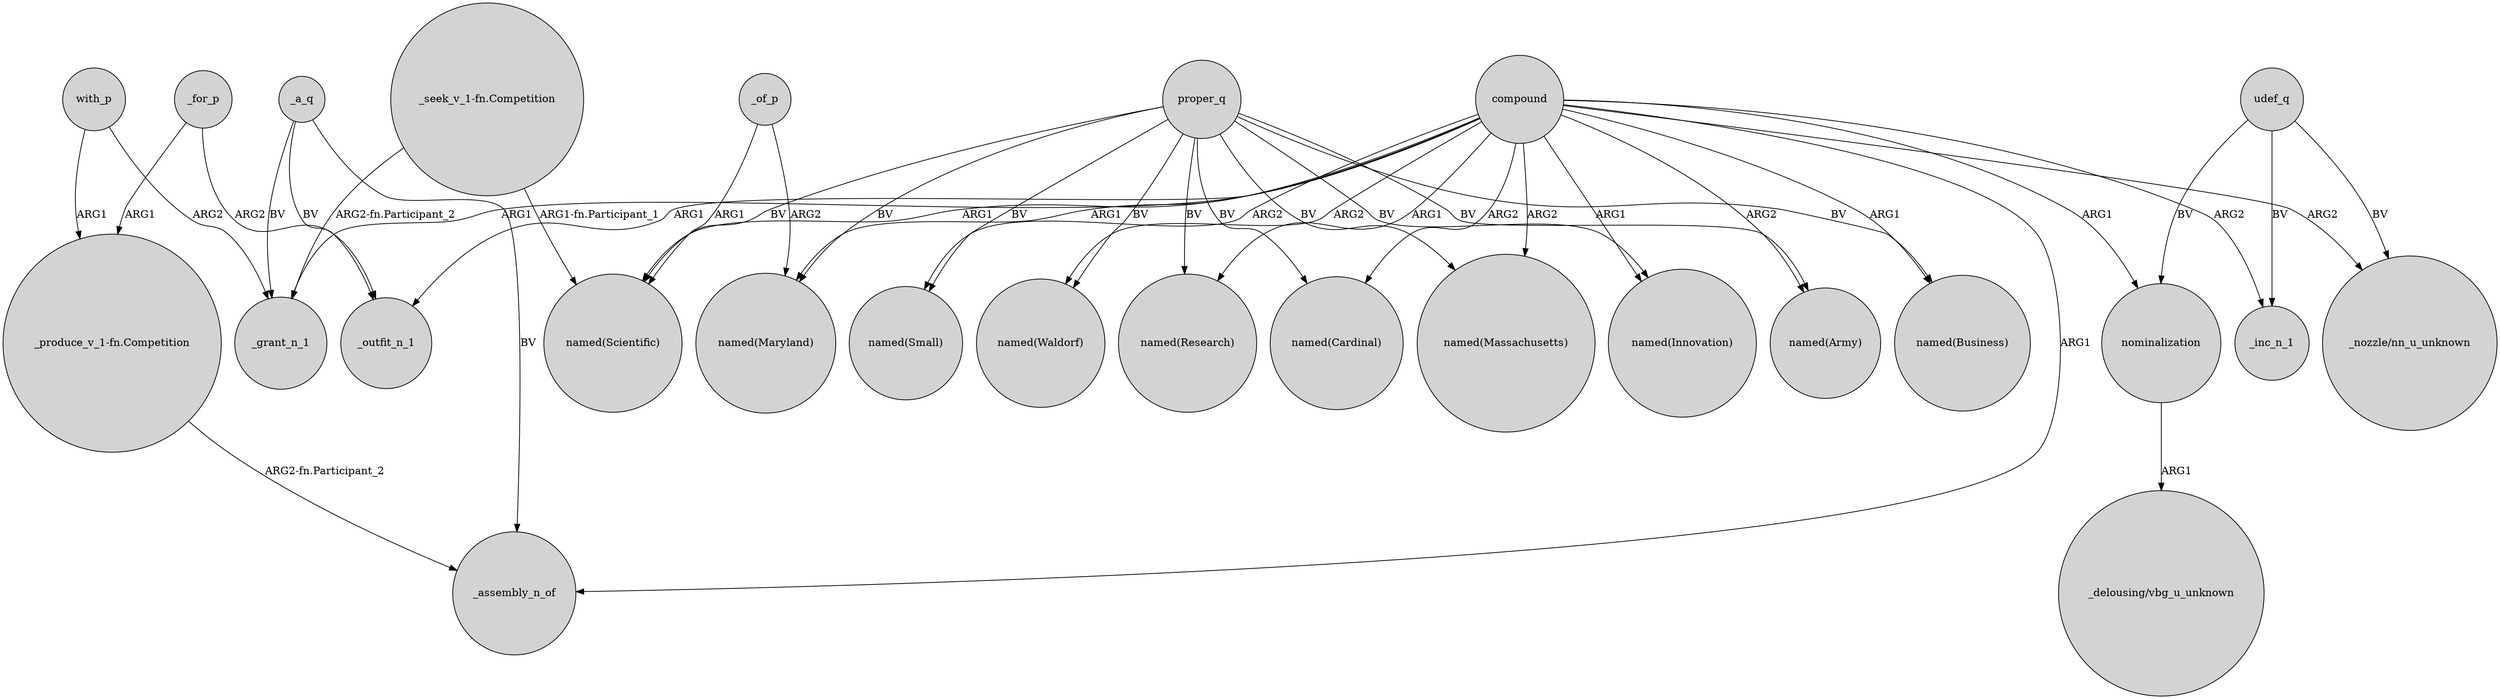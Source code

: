 digraph {
	node [shape=circle style=filled]
	proper_q -> "named(Business)" [label=BV]
	compound -> "named(Small)" [label=ARG2]
	compound -> _grant_n_1 [label=ARG1]
	with_p -> _grant_n_1 [label=ARG2]
	proper_q -> "named(Cardinal)" [label=BV]
	_of_p -> "named(Maryland)" [label=ARG2]
	_a_q -> _grant_n_1 [label=BV]
	_a_q -> _outfit_n_1 [label=BV]
	"_seek_v_1-fn.Competition" -> _grant_n_1 [label="ARG2-fn.Participant_2"]
	with_p -> "_produce_v_1-fn.Competition" [label=ARG1]
	compound -> _outfit_n_1 [label=ARG1]
	_of_p -> "named(Scientific)" [label=ARG1]
	proper_q -> "named(Massachusetts)" [label=BV]
	proper_q -> "named(Army)" [label=BV]
	udef_q -> nominalization [label=BV]
	proper_q -> "named(Small)" [label=BV]
	compound -> "named(Innovation)" [label=ARG1]
	proper_q -> "named(Scientific)" [label=BV]
	compound -> "named(Cardinal)" [label=ARG2]
	compound -> nominalization [label=ARG1]
	udef_q -> _inc_n_1 [label=BV]
	proper_q -> "named(Innovation)" [label=BV]
	compound -> "named(Army)" [label=ARG2]
	compound -> _inc_n_1 [label=ARG2]
	compound -> "named(Waldorf)" [label=ARG2]
	compound -> "named(Research)" [label=ARG1]
	"_seek_v_1-fn.Competition" -> "named(Scientific)" [label="ARG1-fn.Participant_1"]
	proper_q -> "named(Waldorf)" [label=BV]
	compound -> "named(Maryland)" [label=ARG1]
	nominalization -> "_delousing/vbg_u_unknown" [label=ARG1]
	"_produce_v_1-fn.Competition" -> _assembly_n_of [label="ARG2-fn.Participant_2"]
	_a_q -> _assembly_n_of [label=BV]
	compound -> "named(Scientific)" [label=ARG1]
	compound -> "named(Business)" [label=ARG1]
	compound -> "named(Massachusetts)" [label=ARG2]
	_for_p -> _outfit_n_1 [label=ARG2]
	compound -> "_nozzle/nn_u_unknown" [label=ARG2]
	proper_q -> "named(Research)" [label=BV]
	proper_q -> "named(Maryland)" [label=BV]
	compound -> _assembly_n_of [label=ARG1]
	_for_p -> "_produce_v_1-fn.Competition" [label=ARG1]
	udef_q -> "_nozzle/nn_u_unknown" [label=BV]
}
